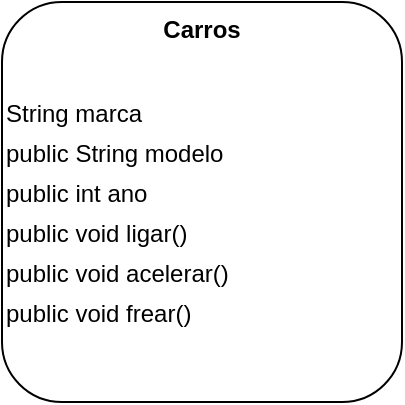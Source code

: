 <mxfile>
  <diagram name="Classe Carros">
    <mxGraphModel dx="1000" dy="800" grid="1" gridSize="10" guides="1" tooltips="1" connect="1">
      <root>
        <mxCell id="0" />
        <mxCell id="1" parent="0" />
        <mxCell id="2" value="" style="rounded=1;whiteSpace=wrap;html=1;" vertex="1" parent="1">
          <mxGeometry x="100" y="100" width="200" height="200" as="geometry" />
        </mxCell>
        <!-- Nome da Classe -->
        <mxCell id="3" value="Carros" style="text;align=center;fontStyle=1;" vertex="1" parent="2">
          <mxGeometry width="200" height="40" as="geometry" />
        </mxCell>
        <!-- Linha separadora -->
        <mxCell id="4" style="line;strokeColor=#000000;" edge="1" parent="2">
          <mxGeometry y="40" width="200" height="2" as="geometry" />
        </mxCell>
        <!-- Atributos -->
        <mxCell id="5" value="String marca" style="text;html=1;" vertex="1" parent="2">
          <mxGeometry y="42" width="200" height="20" as="geometry" />
        </mxCell>
        <mxCell id="6" value="public String modelo" style="text;html=1;" vertex="1" parent="2">
          <mxGeometry y="62" width="200" height="20" as="geometry" />
        </mxCell>
        <mxCell id="7" value="public int ano" style="text;html=1;" vertex="1" parent="2">
          <mxGeometry y="82" width="200" height="20" as="geometry" />
        </mxCell>
        <!-- Outra linha separadora -->
        <mxCell id="8" style="line;strokeColor=#000000;" edge="1" parent="2">
          <mxGeometry y="100" width="200" height="2" as="geometry" />
        </mxCell>
        <!-- Métodos -->
        <mxCell id="9" value="public void ligar()" style="text;html=1;" vertex="1" parent="2">
          <mxGeometry y="102" width="200" height="20" as="geometry" />
        </mxCell>
        <mxCell id="10" value="public void acelerar()" style="text;html=1;" vertex="1" parent="2">
          <mxGeometry y="122" width="200" height="20" as="geometry" />
        </mxCell>
        <mxCell id="11" value="public void frear()" style="text;html=1;" vertex="1" parent="2">
          <mxGeometry y="142" width="200" height="20" as="geometry" />
        </mxCell>
      </root>
    </mxGraphModel>
  </diagram>
</mxfile>